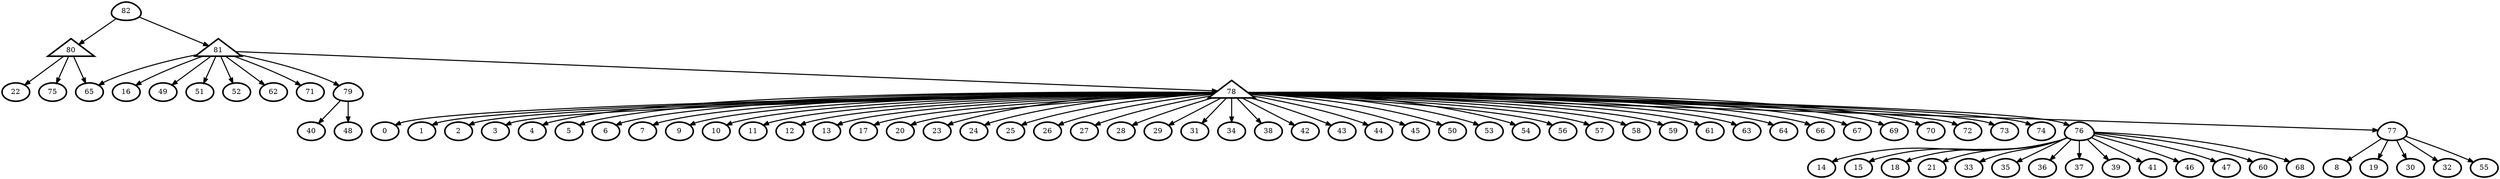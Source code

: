 digraph G {
    0 [penwidth=3,label="0"]
    1 [penwidth=3,label="1"]
    2 [penwidth=3,label="2"]
    3 [penwidth=3,label="3"]
    4 [penwidth=3,label="4"]
    5 [penwidth=3,label="5"]
    6 [penwidth=3,label="6"]
    7 [penwidth=3,label="7"]
    8 [penwidth=3,label="8"]
    9 [penwidth=3,label="9"]
    10 [penwidth=3,label="10"]
    11 [penwidth=3,label="11"]
    12 [penwidth=3,label="12"]
    13 [penwidth=3,label="13"]
    14 [penwidth=3,label="14"]
    15 [penwidth=3,label="15"]
    16 [penwidth=3,label="16"]
    17 [penwidth=3,label="17"]
    18 [penwidth=3,label="18"]
    19 [penwidth=3,label="19"]
    20 [penwidth=3,label="20"]
    21 [penwidth=3,label="21"]
    22 [penwidth=3,label="22"]
    23 [penwidth=3,label="23"]
    24 [penwidth=3,label="24"]
    25 [penwidth=3,label="25"]
    26 [penwidth=3,label="26"]
    27 [penwidth=3,label="27"]
    28 [penwidth=3,label="28"]
    29 [penwidth=3,label="29"]
    30 [penwidth=3,label="30"]
    31 [penwidth=3,label="31"]
    32 [penwidth=3,label="32"]
    33 [penwidth=3,label="33"]
    34 [penwidth=3,label="34"]
    35 [penwidth=3,label="35"]
    36 [penwidth=3,label="36"]
    37 [penwidth=3,label="37"]
    38 [penwidth=3,label="38"]
    39 [penwidth=3,label="39"]
    40 [penwidth=3,label="40"]
    41 [penwidth=3,label="41"]
    42 [penwidth=3,label="42"]
    43 [penwidth=3,label="43"]
    44 [penwidth=3,label="44"]
    45 [penwidth=3,label="45"]
    46 [penwidth=3,label="46"]
    47 [penwidth=3,label="47"]
    48 [penwidth=3,label="48"]
    49 [penwidth=3,label="49"]
    50 [penwidth=3,label="50"]
    51 [penwidth=3,label="51"]
    52 [penwidth=3,label="52"]
    53 [penwidth=3,label="53"]
    54 [penwidth=3,label="54"]
    55 [penwidth=3,label="55"]
    56 [penwidth=3,label="56"]
    57 [penwidth=3,label="57"]
    58 [penwidth=3,label="58"]
    59 [penwidth=3,label="59"]
    60 [penwidth=3,label="60"]
    61 [penwidth=3,label="61"]
    62 [penwidth=3,label="62"]
    63 [penwidth=3,label="63"]
    64 [penwidth=3,label="64"]
    65 [penwidth=3,label="65"]
    66 [penwidth=3,label="66"]
    67 [penwidth=3,label="67"]
    68 [penwidth=3,label="68"]
    69 [penwidth=3,label="69"]
    70 [penwidth=3,label="70"]
    71 [penwidth=3,label="71"]
    72 [penwidth=3,label="72"]
    73 [penwidth=3,label="73"]
    74 [penwidth=3,label="74"]
    75 [penwidth=3,label="75"]
    76 [penwidth=3,label="76",shape = "egg"]
    77 [penwidth=3,label="77",shape = "egg"]
    78 [penwidth=3,label="79",shape = "egg"]
    79 [penwidth=3,label="78",shape = "triangle"]
    80 [penwidth=3,label="80",shape = "triangle"]
    81 [penwidth=3,label="81",shape = "triangle"]
    82 [penwidth=3,label="82",shape = "egg"]

    76 -> 15 [penwidth=2]
    76 -> 39 [penwidth=2]
    76 -> 21 [penwidth=2]
    76 -> 37 [penwidth=2]
    76 -> 36 [penwidth=2]
    76 -> 41 [penwidth=2]
    76 -> 46 [penwidth=2]
    76 -> 33 [penwidth=2]
    76 -> 14 [penwidth=2]
    76 -> 18 [penwidth=2]
    76 -> 47 [penwidth=2]
    76 -> 68 [penwidth=2]
    76 -> 60 [penwidth=2]
    76 -> 35 [penwidth=2]
    77 -> 30 [penwidth=2]
    77 -> 55 [penwidth=2]
    77 -> 19 [penwidth=2]
    77 -> 8 [penwidth=2]
    77 -> 32 [penwidth=2]
    79 -> 69 [penwidth=2]
    79 -> 42 [penwidth=2]
    79 -> 67 [penwidth=2]
    79 -> 58 [penwidth=2]
    79 -> 54 [penwidth=2]
    79 -> 3 [penwidth=2]
    79 -> 43 [penwidth=2]
    79 -> 13 [penwidth=2]
    79 -> 23 [penwidth=2]
    79 -> 77 [penwidth=2]
    79 -> 28 [penwidth=2]
    79 -> 29 [penwidth=2]
    79 -> 20 [penwidth=2]
    79 -> 1 [penwidth=2]
    79 -> 11 [penwidth=2]
    79 -> 4 [penwidth=2]
    79 -> 76 [penwidth=2]
    79 -> 63 [penwidth=2]
    79 -> 25 [penwidth=2]
    79 -> 34 [penwidth=2]
    79 -> 12 [penwidth=2]
    79 -> 66 [penwidth=2]
    79 -> 53 [penwidth=2]
    79 -> 61 [penwidth=2]
    79 -> 0 [penwidth=2]
    79 -> 26 [penwidth=2]
    79 -> 64 [penwidth=2]
    79 -> 50 [penwidth=2]
    79 -> 72 [penwidth=2]
    79 -> 2 [penwidth=2]
    79 -> 9 [penwidth=2]
    79 -> 5 [penwidth=2]
    79 -> 31 [penwidth=2]
    79 -> 10 [penwidth=2]
    79 -> 45 [penwidth=2]
    79 -> 6 [penwidth=2]
    79 -> 57 [penwidth=2]
    79 -> 17 [penwidth=2]
    79 -> 27 [penwidth=2]
    79 -> 59 [penwidth=2]
    79 -> 24 [penwidth=2]
    79 -> 73 [penwidth=2]
    79 -> 56 [penwidth=2]
    79 -> 70 [penwidth=2]
    79 -> 38 [penwidth=2]
    79 -> 74 [penwidth=2]
    79 -> 7 [penwidth=2]
    79 -> 44 [penwidth=2]
    78 -> 48 [penwidth=2]
    78 -> 40 [penwidth=2]
    80 -> 65 [penwidth=2]
    80 -> 22 [penwidth=2]
    80 -> 75 [penwidth=2]
    81 -> 49 [penwidth=2]
    81 -> 16 [penwidth=2]
    81 -> 79 [penwidth=2]
    81 -> 52 [penwidth=2]
    81 -> 65 [penwidth=2]
    81 -> 62 [penwidth=2]
    81 -> 78 [penwidth=2]
    81 -> 51 [penwidth=2]
    81 -> 71 [penwidth=2]
    82 -> 81 [penwidth=2]
    82 -> 80 [penwidth=2]
}